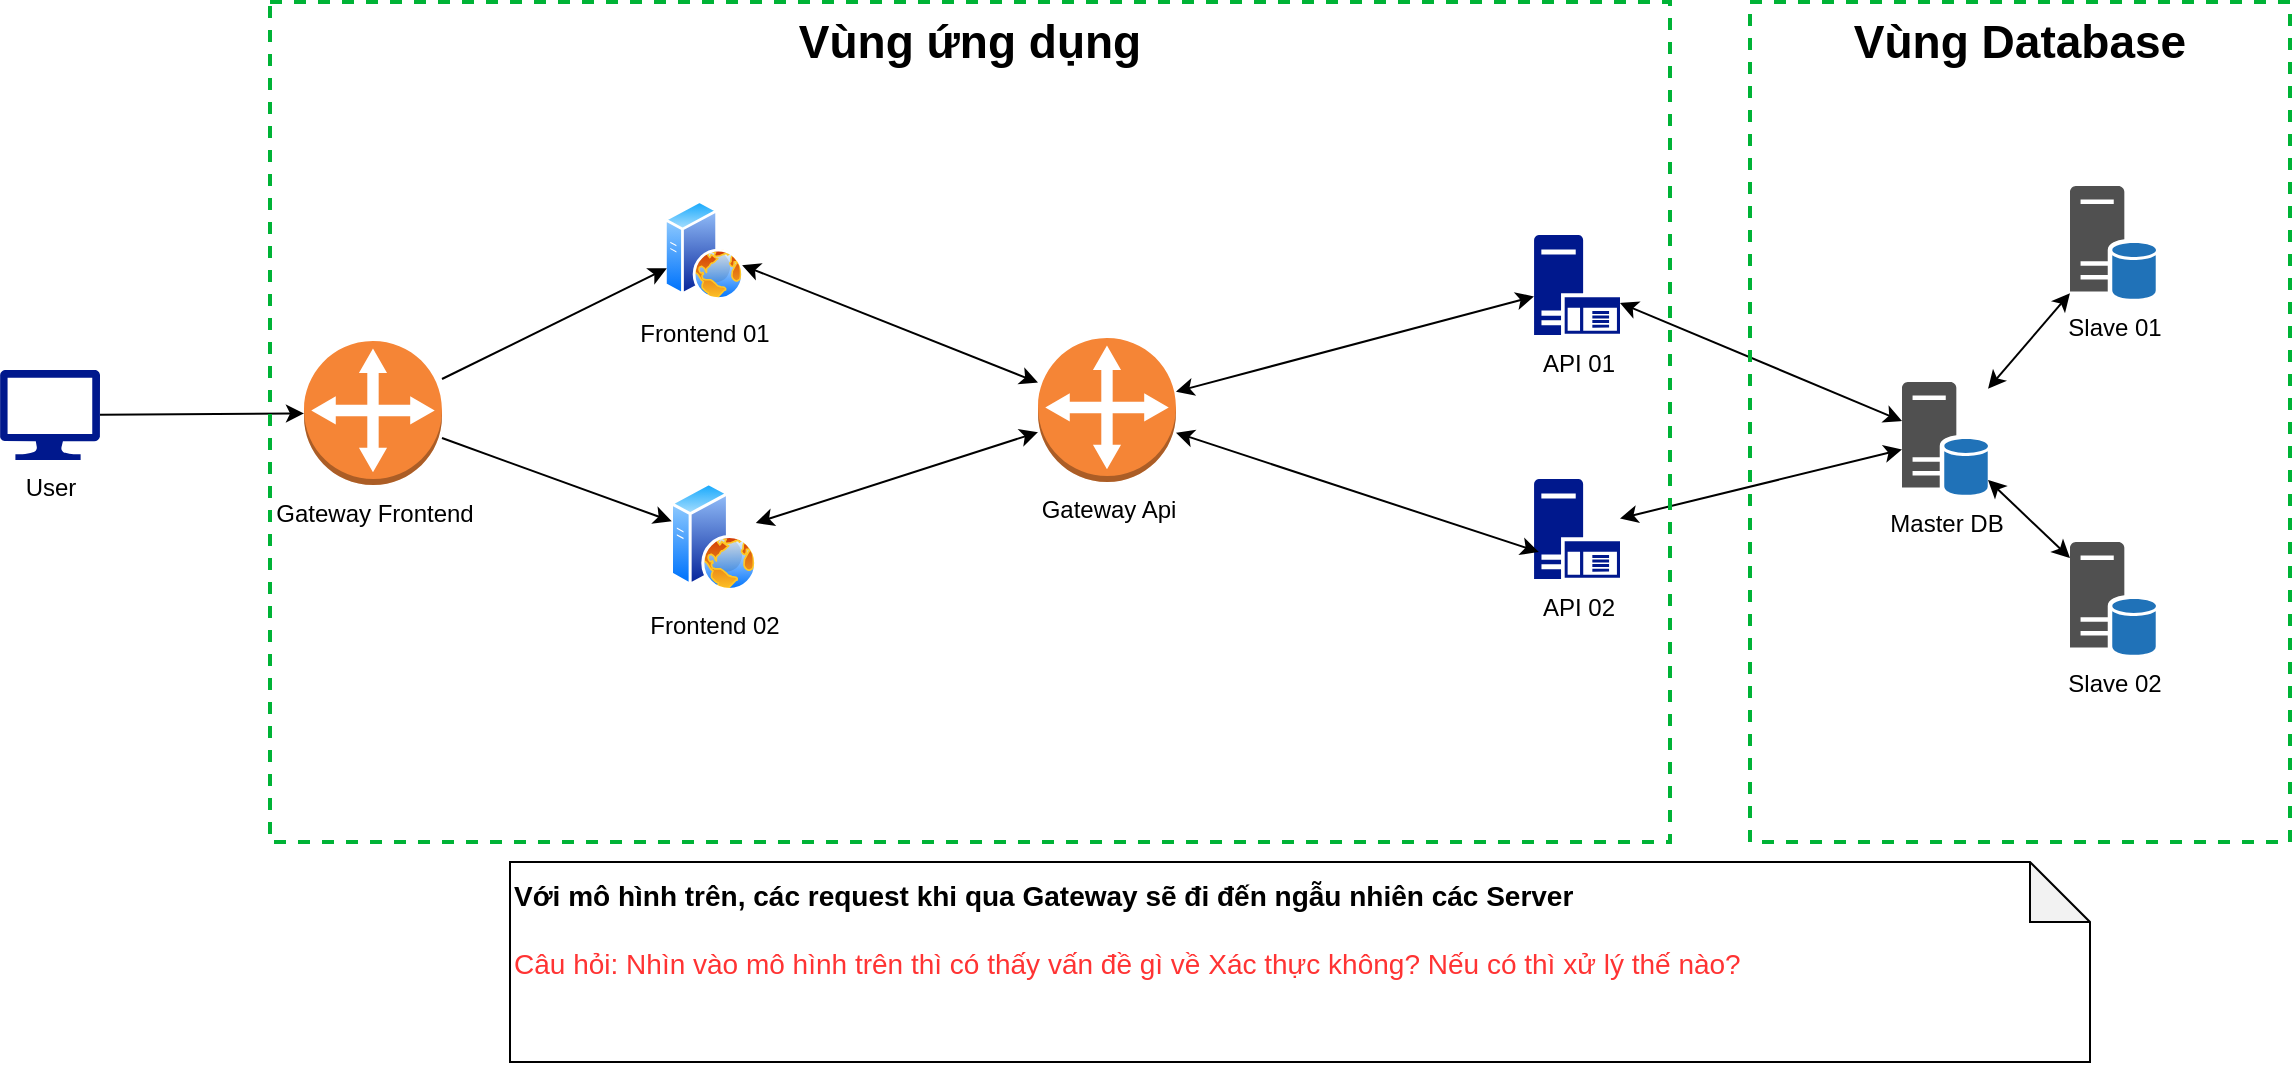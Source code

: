 <mxfile version="24.7.7">
  <diagram id="f106602c-feb2-e66a-4537-3a34d633f6aa" name="Page-1">
    <mxGraphModel dx="1201" dy="586" grid="1" gridSize="10" guides="1" tooltips="1" connect="0" arrows="0" fold="1" page="1" pageScale="1" pageWidth="1169" pageHeight="827" background="none" math="0" shadow="0">
      <root>
        <mxCell id="0" />
        <mxCell id="1" parent="0" />
        <mxCell id="z9mWXedIiGoITEVZ9EQR-516" value="Gateway Frontend" style="outlineConnect=0;dashed=0;verticalLabelPosition=bottom;verticalAlign=top;align=center;html=1;shape=mxgraph.aws3.customer_gateway;fillColor=#F58536;gradientColor=none;" vertex="1" parent="1">
          <mxGeometry x="267" y="329.5" width="69" height="72" as="geometry" />
        </mxCell>
        <mxCell id="z9mWXedIiGoITEVZ9EQR-517" value="User" style="sketch=0;aspect=fixed;pointerEvents=1;shadow=0;dashed=0;html=1;strokeColor=none;labelPosition=center;verticalLabelPosition=bottom;verticalAlign=top;align=center;fillColor=#00188D;shape=mxgraph.azure.computer" vertex="1" parent="1">
          <mxGeometry x="115" y="344" width="50" height="45" as="geometry" />
        </mxCell>
        <mxCell id="z9mWXedIiGoITEVZ9EQR-519" value="Frontend 01" style="image;aspect=fixed;perimeter=ellipsePerimeter;html=1;align=center;shadow=0;dashed=0;spacingTop=3;image=img/lib/active_directory/web_server.svg;" vertex="1" parent="1">
          <mxGeometry x="447" y="259" width="40" height="50" as="geometry" />
        </mxCell>
        <mxCell id="z9mWXedIiGoITEVZ9EQR-520" value="Frontend 02" style="image;aspect=fixed;perimeter=ellipsePerimeter;html=1;align=center;shadow=0;dashed=0;spacingTop=3;image=img/lib/active_directory/web_server.svg;" vertex="1" parent="1">
          <mxGeometry x="450" y="400" width="43.6" height="54.5" as="geometry" />
        </mxCell>
        <mxCell id="z9mWXedIiGoITEVZ9EQR-521" value="" style="endArrow=classic;html=1;rounded=0;" edge="1" parent="1" source="z9mWXedIiGoITEVZ9EQR-517" target="z9mWXedIiGoITEVZ9EQR-516">
          <mxGeometry width="50" height="50" relative="1" as="geometry">
            <mxPoint x="165" y="370" as="sourcePoint" />
            <mxPoint x="335" y="420" as="targetPoint" />
          </mxGeometry>
        </mxCell>
        <mxCell id="z9mWXedIiGoITEVZ9EQR-522" value="" style="endArrow=classic;html=1;rounded=0;" edge="1" parent="1" source="z9mWXedIiGoITEVZ9EQR-516" target="z9mWXedIiGoITEVZ9EQR-519">
          <mxGeometry width="50" height="50" relative="1" as="geometry">
            <mxPoint x="336" y="344" as="sourcePoint" />
            <mxPoint x="386" y="294" as="targetPoint" />
          </mxGeometry>
        </mxCell>
        <mxCell id="z9mWXedIiGoITEVZ9EQR-523" value="" style="endArrow=classic;html=1;rounded=0;" edge="1" parent="1" source="z9mWXedIiGoITEVZ9EQR-516" target="z9mWXedIiGoITEVZ9EQR-520">
          <mxGeometry width="50" height="50" relative="1" as="geometry">
            <mxPoint x="457" y="410" as="sourcePoint" />
            <mxPoint x="507" y="360" as="targetPoint" />
          </mxGeometry>
        </mxCell>
        <mxCell id="z9mWXedIiGoITEVZ9EQR-524" value="API 01" style="sketch=0;aspect=fixed;pointerEvents=1;shadow=0;dashed=0;html=1;strokeColor=none;labelPosition=center;verticalLabelPosition=bottom;verticalAlign=top;align=center;fillColor=#00188D;shape=mxgraph.mscae.enterprise.application_server" vertex="1" parent="1">
          <mxGeometry x="882" y="276.5" width="43" height="50" as="geometry" />
        </mxCell>
        <mxCell id="z9mWXedIiGoITEVZ9EQR-525" value="API 02" style="sketch=0;aspect=fixed;pointerEvents=1;shadow=0;dashed=0;html=1;strokeColor=none;labelPosition=center;verticalLabelPosition=bottom;verticalAlign=top;align=center;fillColor=#00188D;shape=mxgraph.mscae.enterprise.application_server" vertex="1" parent="1">
          <mxGeometry x="882" y="398.5" width="43" height="50" as="geometry" />
        </mxCell>
        <mxCell id="z9mWXedIiGoITEVZ9EQR-526" value="Gateway Api" style="outlineConnect=0;dashed=0;verticalLabelPosition=bottom;verticalAlign=top;align=center;html=1;shape=mxgraph.aws3.customer_gateway;fillColor=#F58536;gradientColor=none;" vertex="1" parent="1">
          <mxGeometry x="634" y="328" width="69" height="72" as="geometry" />
        </mxCell>
        <mxCell id="z9mWXedIiGoITEVZ9EQR-528" value="" style="endArrow=classic;startArrow=classic;html=1;rounded=0;" edge="1" parent="1" source="z9mWXedIiGoITEVZ9EQR-520" target="z9mWXedIiGoITEVZ9EQR-526">
          <mxGeometry width="50" height="50" relative="1" as="geometry">
            <mxPoint x="457" y="410" as="sourcePoint" />
            <mxPoint x="507" y="360" as="targetPoint" />
          </mxGeometry>
        </mxCell>
        <mxCell id="z9mWXedIiGoITEVZ9EQR-529" value="" style="endArrow=classic;startArrow=classic;html=1;rounded=0;" edge="1" parent="1" source="z9mWXedIiGoITEVZ9EQR-526" target="z9mWXedIiGoITEVZ9EQR-519">
          <mxGeometry width="50" height="50" relative="1" as="geometry">
            <mxPoint x="457" y="410" as="sourcePoint" />
            <mxPoint x="507" y="360" as="targetPoint" />
          </mxGeometry>
        </mxCell>
        <mxCell id="z9mWXedIiGoITEVZ9EQR-530" value="" style="endArrow=classic;startArrow=classic;html=1;rounded=0;" edge="1" parent="1" source="z9mWXedIiGoITEVZ9EQR-526" target="z9mWXedIiGoITEVZ9EQR-524">
          <mxGeometry width="50" height="50" relative="1" as="geometry">
            <mxPoint x="774" y="359" as="sourcePoint" />
            <mxPoint x="824" y="309" as="targetPoint" />
          </mxGeometry>
        </mxCell>
        <mxCell id="z9mWXedIiGoITEVZ9EQR-531" value="" style="endArrow=classic;startArrow=classic;html=1;rounded=0;exitX=0.056;exitY=0.73;exitDx=0;exitDy=0;exitPerimeter=0;" edge="1" parent="1" source="z9mWXedIiGoITEVZ9EQR-525" target="z9mWXedIiGoITEVZ9EQR-526">
          <mxGeometry width="50" height="50" relative="1" as="geometry">
            <mxPoint x="525" y="410" as="sourcePoint" />
            <mxPoint x="575" y="360" as="targetPoint" />
          </mxGeometry>
        </mxCell>
        <mxCell id="z9mWXedIiGoITEVZ9EQR-532" value="Slave 01" style="sketch=0;shadow=0;dashed=0;html=1;strokeColor=none;fillColor=#505050;labelPosition=center;verticalLabelPosition=bottom;verticalAlign=top;outlineConnect=0;align=center;shape=mxgraph.office.databases.database_server_blue;" vertex="1" parent="1">
          <mxGeometry x="1150" y="252" width="43" height="57" as="geometry" />
        </mxCell>
        <mxCell id="z9mWXedIiGoITEVZ9EQR-533" value="Master DB" style="sketch=0;shadow=0;dashed=0;html=1;strokeColor=none;fillColor=#505050;labelPosition=center;verticalLabelPosition=bottom;verticalAlign=top;outlineConnect=0;align=center;shape=mxgraph.office.databases.database_server_blue;" vertex="1" parent="1">
          <mxGeometry x="1066" y="350" width="43" height="57" as="geometry" />
        </mxCell>
        <mxCell id="z9mWXedIiGoITEVZ9EQR-534" value="Slave 02" style="sketch=0;shadow=0;dashed=0;html=1;strokeColor=none;fillColor=#505050;labelPosition=center;verticalLabelPosition=bottom;verticalAlign=top;outlineConnect=0;align=center;shape=mxgraph.office.databases.database_server_blue;" vertex="1" parent="1">
          <mxGeometry x="1150" y="430" width="43" height="57" as="geometry" />
        </mxCell>
        <mxCell id="z9mWXedIiGoITEVZ9EQR-535" value="" style="endArrow=classic;startArrow=classic;html=1;rounded=0;" edge="1" parent="1" source="z9mWXedIiGoITEVZ9EQR-533" target="z9mWXedIiGoITEVZ9EQR-525">
          <mxGeometry width="50" height="50" relative="1" as="geometry">
            <mxPoint x="560" y="410" as="sourcePoint" />
            <mxPoint x="610" y="360" as="targetPoint" />
          </mxGeometry>
        </mxCell>
        <mxCell id="z9mWXedIiGoITEVZ9EQR-536" value="" style="endArrow=classic;startArrow=classic;html=1;rounded=0;" edge="1" parent="1" source="z9mWXedIiGoITEVZ9EQR-533" target="z9mWXedIiGoITEVZ9EQR-524">
          <mxGeometry width="50" height="50" relative="1" as="geometry">
            <mxPoint x="560" y="410" as="sourcePoint" />
            <mxPoint x="610" y="360" as="targetPoint" />
          </mxGeometry>
        </mxCell>
        <mxCell id="z9mWXedIiGoITEVZ9EQR-538" value="" style="endArrow=classic;startArrow=classic;html=1;rounded=0;" edge="1" parent="1" source="z9mWXedIiGoITEVZ9EQR-533" target="z9mWXedIiGoITEVZ9EQR-534">
          <mxGeometry width="50" height="50" relative="1" as="geometry">
            <mxPoint x="560" y="410" as="sourcePoint" />
            <mxPoint x="610" y="360" as="targetPoint" />
          </mxGeometry>
        </mxCell>
        <mxCell id="z9mWXedIiGoITEVZ9EQR-539" value="" style="endArrow=classic;startArrow=classic;html=1;rounded=0;" edge="1" parent="1" source="z9mWXedIiGoITEVZ9EQR-533" target="z9mWXedIiGoITEVZ9EQR-532">
          <mxGeometry width="50" height="50" relative="1" as="geometry">
            <mxPoint x="560" y="410" as="sourcePoint" />
            <mxPoint x="610" y="360" as="targetPoint" />
          </mxGeometry>
        </mxCell>
        <mxCell id="z9mWXedIiGoITEVZ9EQR-540" value="&lt;div style=&quot;&quot;&gt;&lt;b style=&quot;background-color: initial;&quot;&gt;&lt;font style=&quot;font-size: 23px;&quot;&gt;Vùng ứng dụng&lt;/font&gt;&lt;/b&gt;&lt;/div&gt;" style="rounded=0;whiteSpace=wrap;html=1;fillColor=none;strokeColor=#00B336;strokeWidth=2;align=center;verticalAlign=top;dashed=1;" vertex="1" parent="1">
          <mxGeometry x="250" y="160" width="700" height="420" as="geometry" />
        </mxCell>
        <mxCell id="z9mWXedIiGoITEVZ9EQR-541" value="&lt;div style=&quot;&quot;&gt;&lt;b style=&quot;background-color: initial;&quot;&gt;&lt;font style=&quot;font-size: 23px;&quot;&gt;Vùng Database&lt;/font&gt;&lt;/b&gt;&lt;/div&gt;" style="rounded=0;whiteSpace=wrap;html=1;fillColor=none;strokeColor=#00B336;strokeWidth=2;align=center;verticalAlign=top;dashed=1;" vertex="1" parent="1">
          <mxGeometry x="990" y="160" width="270" height="420" as="geometry" />
        </mxCell>
        <mxCell id="z9mWXedIiGoITEVZ9EQR-544" value="&lt;b style=&quot;font-size: 14px;&quot;&gt;Với mô hình trên, các request khi qua Gateway sẽ đi đến ngẫu nhiên các Server&lt;/b&gt;&lt;div style=&quot;font-size: 14px;&quot;&gt;&lt;br&gt;&lt;/div&gt;&lt;div style=&quot;font-size: 14px;&quot;&gt;&lt;font color=&quot;#ff3333&quot;&gt;Câu hỏi:&amp;nbsp;&lt;span style=&quot;background-color: initial;&quot;&gt;Nhìn vào mô hình trên thì có thấy vấn đề gì về Xác thực không? Nếu có thì xử lý thế nào?&lt;/span&gt;&lt;/font&gt;&lt;/div&gt;&lt;div style=&quot;font-size: 14px;&quot;&gt;&lt;br&gt;&lt;/div&gt;" style="shape=note;whiteSpace=wrap;html=1;backgroundOutline=1;darkOpacity=0.05;align=left;verticalAlign=top;horizontal=1;fontSize=14;spacingTop=2;" vertex="1" parent="1">
          <mxGeometry x="370" y="590" width="790" height="100" as="geometry" />
        </mxCell>
      </root>
    </mxGraphModel>
  </diagram>
</mxfile>
